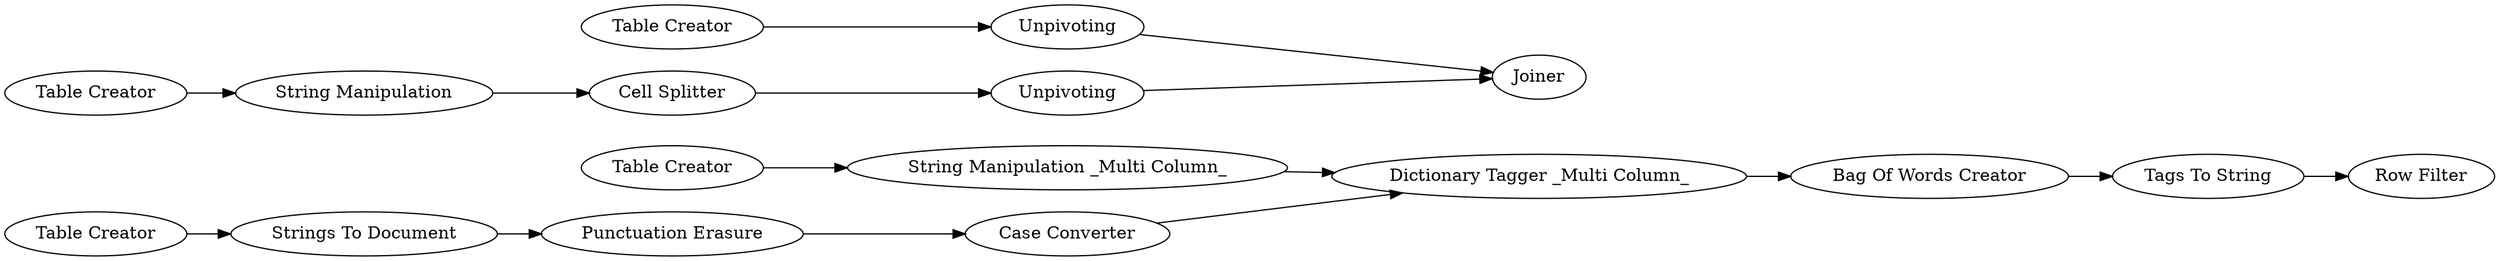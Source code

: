 digraph {
	18 -> 13
	10 -> 13
	13 -> 15
	7 -> 3
	1 -> 7
	15 -> 16
	16 -> 19
	3 -> 4
	11 -> 17
	5 -> 6
	17 -> 18
	9 -> 10
	2 -> 5
	4 -> 6
	8 -> 11
	5 [label=Unpivoting]
	16 [label="Tags To String"]
	13 [label="Dictionary Tagger _Multi Column_"]
	1 [label="Table Creator"]
	7 [label="String Manipulation"]
	9 [label="Table Creator"]
	11 [label="Strings To Document"]
	4 [label=Unpivoting]
	18 [label="Case Converter"]
	6 [label=Joiner]
	8 [label="Table Creator"]
	15 [label="Bag Of Words Creator"]
	17 [label="Punctuation Erasure"]
	3 [label="Cell Splitter"]
	2 [label="Table Creator"]
	10 [label="String Manipulation _Multi Column_"]
	19 [label="Row Filter"]
	rankdir=LR
}
